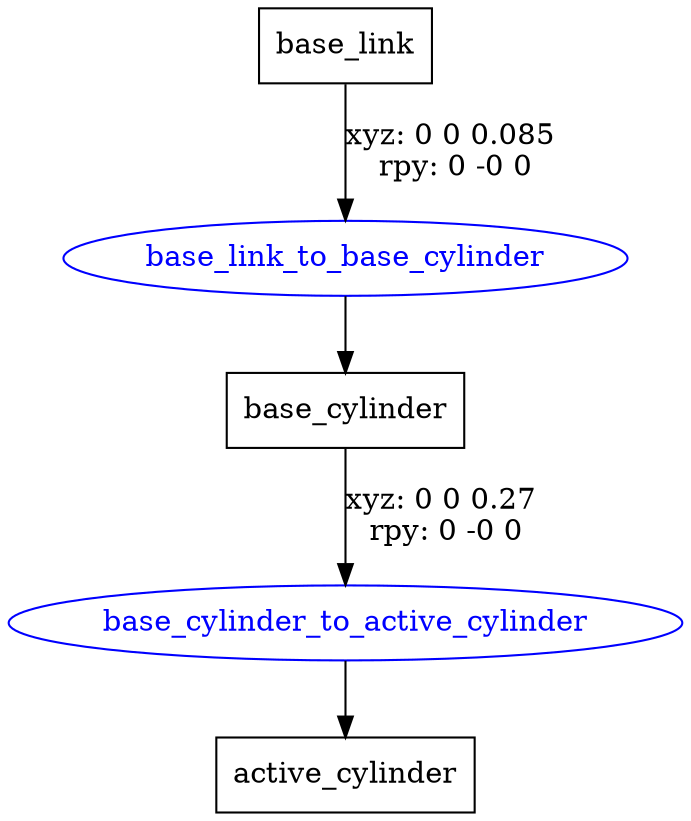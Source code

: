 digraph G {
node [shape=box];
"base_link" [label="base_link"];
"base_cylinder" [label="base_cylinder"];
"active_cylinder" [label="active_cylinder"];
node [shape=ellipse, color=blue, fontcolor=blue];
"base_link" -> "base_link_to_base_cylinder" [label="xyz: 0 0 0.085 \nrpy: 0 -0 0"]
"base_link_to_base_cylinder" -> "base_cylinder"
"base_cylinder" -> "base_cylinder_to_active_cylinder" [label="xyz: 0 0 0.27 \nrpy: 0 -0 0"]
"base_cylinder_to_active_cylinder" -> "active_cylinder"
}
